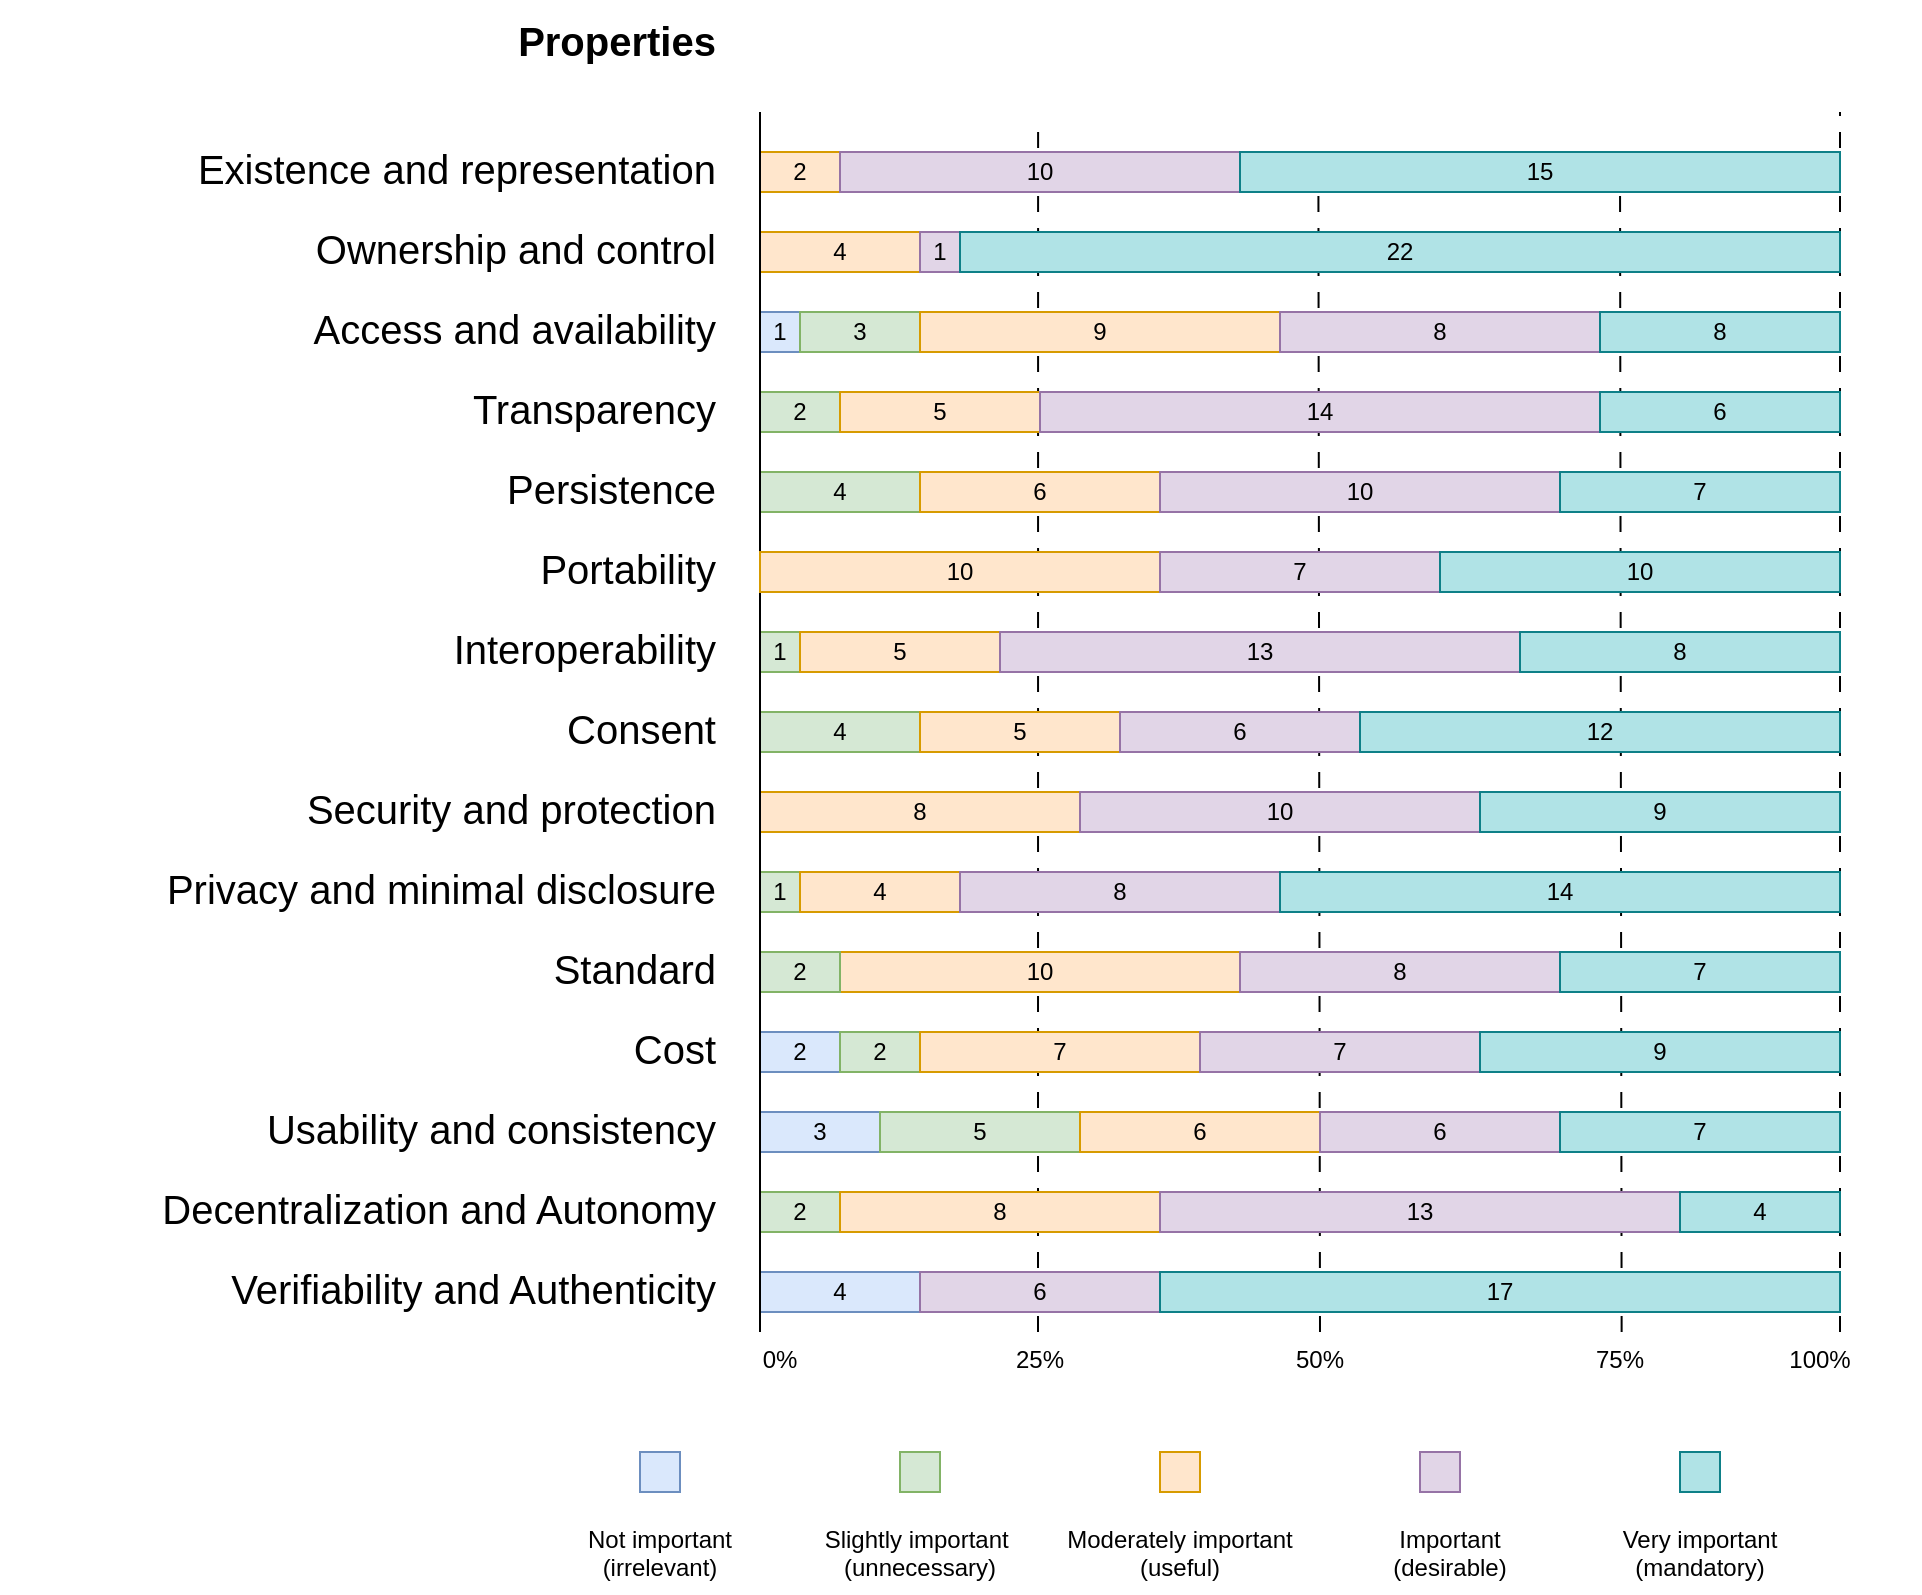 <mxfile version="26.0.4">
  <diagram name="Page-1" id="2iZMz1MSZMlMYcdQClPu">
    <mxGraphModel dx="1588" dy="1966" grid="1" gridSize="10" guides="1" tooltips="1" connect="1" arrows="1" fold="1" page="1" pageScale="1" pageWidth="850" pageHeight="1100" math="0" shadow="0">
      <root>
        <mxCell id="0" />
        <mxCell id="1" parent="0" />
        <mxCell id="THEJkEJSOx_dDSsdTkwO-93" value="" style="endArrow=none;html=1;rounded=0;strokeWidth=1;dashed=1;dashPattern=8 8;" edge="1" parent="1">
          <mxGeometry width="50" height="50" relative="1" as="geometry">
            <mxPoint x="1160" y="600" as="sourcePoint" />
            <mxPoint x="1160" y="-10" as="targetPoint" />
          </mxGeometry>
        </mxCell>
        <mxCell id="THEJkEJSOx_dDSsdTkwO-95" value="" style="endArrow=none;html=1;rounded=0;strokeWidth=1;dashed=1;dashPattern=8 8;" edge="1" parent="1">
          <mxGeometry width="50" height="50" relative="1" as="geometry">
            <mxPoint x="900" y="600" as="sourcePoint" />
            <mxPoint x="899.18" y="10" as="targetPoint" />
          </mxGeometry>
        </mxCell>
        <mxCell id="THEJkEJSOx_dDSsdTkwO-94" value="" style="endArrow=none;html=1;rounded=0;strokeWidth=1;dashed=1;dashPattern=8 8;" edge="1" parent="1">
          <mxGeometry width="50" height="50" relative="1" as="geometry">
            <mxPoint x="759" y="600" as="sourcePoint" />
            <mxPoint x="759.05" y="-5" as="targetPoint" />
          </mxGeometry>
        </mxCell>
        <mxCell id="THEJkEJSOx_dDSsdTkwO-96" value="" style="endArrow=none;html=1;rounded=0;strokeWidth=1;dashed=1;dashPattern=8 8;" edge="1" parent="1">
          <mxGeometry width="50" height="50" relative="1" as="geometry">
            <mxPoint x="1050.82" y="600" as="sourcePoint" />
            <mxPoint x="1050.0" y="10" as="targetPoint" />
          </mxGeometry>
        </mxCell>
        <mxCell id="THEJkEJSOx_dDSsdTkwO-1" value="&lt;div style=&quot;line-height: 200%;&quot; align=&quot;right&quot;&gt;&lt;b&gt;&lt;font style=&quot;font-size: 20px; line-height: 200%;&quot;&gt;Properties&lt;/font&gt;&lt;/b&gt;&lt;/div&gt;&lt;div align=&quot;right&quot;&gt;&lt;font style=&quot;font-size: 20px;&quot;&gt;&lt;br&gt;&lt;/font&gt;&lt;/div&gt;&lt;div style=&quot;line-height: 200%;&quot; align=&quot;right&quot;&gt;&lt;font style=&quot;font-size: 20px; line-height: 200%;&quot;&gt;Existence and representation&lt;/font&gt;&lt;/div&gt;&lt;div style=&quot;line-height: 200%;&quot; align=&quot;right&quot;&gt;&lt;font style=&quot;font-size: 20px; line-height: 200%;&quot;&gt;Ownership and control&lt;/font&gt;&lt;/div&gt;&lt;div style=&quot;line-height: 200%;&quot; align=&quot;right&quot;&gt;&lt;font style=&quot;font-size: 20px; line-height: 200%;&quot;&gt;Access and availability&lt;/font&gt;&lt;/div&gt;&lt;div style=&quot;line-height: 200%;&quot; align=&quot;right&quot;&gt;&lt;font style=&quot;font-size: 20px; line-height: 200%;&quot;&gt;Transparency&lt;/font&gt;&lt;/div&gt;&lt;div style=&quot;line-height: 200%;&quot; align=&quot;right&quot;&gt;&lt;font style=&quot;font-size: 20px; line-height: 200%;&quot;&gt;Persistence&lt;/font&gt;&lt;/div&gt;&lt;div style=&quot;line-height: 200%;&quot; align=&quot;right&quot;&gt;&lt;font style=&quot;font-size: 20px; line-height: 200%;&quot;&gt;Portability&lt;/font&gt;&lt;/div&gt;&lt;div style=&quot;line-height: 200%;&quot; align=&quot;right&quot;&gt;&lt;font style=&quot;font-size: 20px; line-height: 200%;&quot;&gt;Interoperability&lt;/font&gt;&lt;/div&gt;&lt;div style=&quot;line-height: 200%;&quot; align=&quot;right&quot;&gt;&lt;font style=&quot;font-size: 20px; line-height: 200%;&quot;&gt;Consent&lt;/font&gt;&lt;/div&gt;&lt;div style=&quot;line-height: 200%;&quot; align=&quot;right&quot;&gt;&lt;font style=&quot;font-size: 20px; line-height: 200%;&quot;&gt;Security and protection&lt;/font&gt;&lt;/div&gt;&lt;div style=&quot;line-height: 200%;&quot; align=&quot;right&quot;&gt;&lt;font style=&quot;font-size: 20px; line-height: 200%;&quot;&gt;Privacy and minimal disclosure&lt;/font&gt;&lt;/div&gt;&lt;div style=&quot;line-height: 200%;&quot; align=&quot;right&quot;&gt;&lt;font style=&quot;font-size: 20px; line-height: 200%;&quot;&gt;Standard&lt;/font&gt;&lt;/div&gt;&lt;div style=&quot;line-height: 200%;&quot; align=&quot;right&quot;&gt;&lt;font style=&quot;font-size: 20px; line-height: 200%;&quot;&gt;Cost&lt;/font&gt;&lt;/div&gt;&lt;div style=&quot;line-height: 200%;&quot; align=&quot;right&quot;&gt;&lt;font style=&quot;font-size: 20px; line-height: 200%;&quot;&gt;Usability and consistency&lt;/font&gt;&lt;/div&gt;&lt;div style=&quot;line-height: 200%;&quot; align=&quot;right&quot;&gt;&lt;font style=&quot;font-size: 20px; line-height: 200%;&quot;&gt;Decentralization and Autonomy&lt;/font&gt;&lt;/div&gt;&lt;div style=&quot;line-height: 200%;&quot; align=&quot;right&quot;&gt;&lt;font style=&quot;font-size: 20px; line-height: 200%;&quot;&gt;Verifiability and Authenticity&lt;/font&gt;&lt;/div&gt;" style="rounded=1;whiteSpace=wrap;html=1;align=right;fillColor=none;strokeColor=none;strokeWidth=2;" vertex="1" parent="1">
          <mxGeometry x="240" y="60" width="360" height="412.5" as="geometry" />
        </mxCell>
        <mxCell id="THEJkEJSOx_dDSsdTkwO-3" value="2" style="rounded=0;whiteSpace=wrap;html=1;fillColor=#ffe6cc;strokeColor=#d79b00;" vertex="1" parent="1">
          <mxGeometry x="620" y="10" width="40" height="20" as="geometry" />
        </mxCell>
        <mxCell id="THEJkEJSOx_dDSsdTkwO-4" value="4" style="rounded=0;whiteSpace=wrap;html=1;fillColor=#ffe6cc;strokeColor=#d79b00;" vertex="1" parent="1">
          <mxGeometry x="620" y="50" width="80" height="20" as="geometry" />
        </mxCell>
        <mxCell id="THEJkEJSOx_dDSsdTkwO-5" value="1" style="rounded=0;whiteSpace=wrap;html=1;fillColor=#dae8fc;strokeColor=#6c8ebf;" vertex="1" parent="1">
          <mxGeometry x="620" y="90" width="20" height="20" as="geometry" />
        </mxCell>
        <mxCell id="THEJkEJSOx_dDSsdTkwO-7" value="2" style="rounded=0;whiteSpace=wrap;html=1;fillColor=#d5e8d4;strokeColor=#82b366;" vertex="1" parent="1">
          <mxGeometry x="620" y="130" width="40" height="20" as="geometry" />
        </mxCell>
        <mxCell id="THEJkEJSOx_dDSsdTkwO-8" value="4" style="rounded=0;whiteSpace=wrap;html=1;fillColor=#d5e8d4;strokeColor=#82b366;" vertex="1" parent="1">
          <mxGeometry x="620" y="170" width="80" height="20" as="geometry" />
        </mxCell>
        <mxCell id="THEJkEJSOx_dDSsdTkwO-9" value="10" style="rounded=0;whiteSpace=wrap;html=1;fillColor=#ffe6cc;strokeColor=#d79b00;" vertex="1" parent="1">
          <mxGeometry x="660" y="410" width="200" height="20" as="geometry" />
        </mxCell>
        <mxCell id="THEJkEJSOx_dDSsdTkwO-10" value="1" style="rounded=0;whiteSpace=wrap;html=1;fillColor=#d5e8d4;strokeColor=#82b366;" vertex="1" parent="1">
          <mxGeometry x="620" y="250" width="20" height="20" as="geometry" />
        </mxCell>
        <mxCell id="THEJkEJSOx_dDSsdTkwO-11" value="4" style="rounded=0;whiteSpace=wrap;html=1;fillColor=#d5e8d4;strokeColor=#82b366;" vertex="1" parent="1">
          <mxGeometry x="620" y="290" width="80" height="20" as="geometry" />
        </mxCell>
        <mxCell id="THEJkEJSOx_dDSsdTkwO-12" value="8" style="rounded=0;whiteSpace=wrap;html=1;fillColor=#ffe6cc;strokeColor=#d79b00;" vertex="1" parent="1">
          <mxGeometry x="620" y="330" width="160" height="20" as="geometry" />
        </mxCell>
        <mxCell id="THEJkEJSOx_dDSsdTkwO-13" value="1" style="rounded=0;whiteSpace=wrap;html=1;fillColor=#d5e8d4;strokeColor=#82b366;" vertex="1" parent="1">
          <mxGeometry x="620" y="370" width="20" height="20" as="geometry" />
        </mxCell>
        <mxCell id="THEJkEJSOx_dDSsdTkwO-14" value="2" style="rounded=0;whiteSpace=wrap;html=1;fillColor=#d5e8d4;strokeColor=#82b366;" vertex="1" parent="1">
          <mxGeometry x="620" y="410" width="40" height="20" as="geometry" />
        </mxCell>
        <mxCell id="THEJkEJSOx_dDSsdTkwO-15" value="2" style="rounded=0;whiteSpace=wrap;html=1;fillColor=#dae8fc;strokeColor=#6c8ebf;" vertex="1" parent="1">
          <mxGeometry x="620" y="450" width="40" height="20" as="geometry" />
        </mxCell>
        <mxCell id="THEJkEJSOx_dDSsdTkwO-16" value="3" style="rounded=0;whiteSpace=wrap;html=1;fillColor=#dae8fc;strokeColor=#6c8ebf;" vertex="1" parent="1">
          <mxGeometry x="620" y="490" width="60" height="20" as="geometry" />
        </mxCell>
        <mxCell id="THEJkEJSOx_dDSsdTkwO-17" value="2" style="rounded=0;whiteSpace=wrap;html=1;fillColor=#d5e8d4;strokeColor=#82b366;" vertex="1" parent="1">
          <mxGeometry x="620" y="530" width="40" height="20" as="geometry" />
        </mxCell>
        <mxCell id="THEJkEJSOx_dDSsdTkwO-18" value="4" style="rounded=0;whiteSpace=wrap;html=1;fillColor=#dae8fc;strokeColor=#6c8ebf;" vertex="1" parent="1">
          <mxGeometry x="620" y="570" width="80" height="20" as="geometry" />
        </mxCell>
        <mxCell id="THEJkEJSOx_dDSsdTkwO-19" value="2" style="rounded=0;whiteSpace=wrap;html=1;fillColor=#d5e8d4;strokeColor=#82b366;" vertex="1" parent="1">
          <mxGeometry x="660" y="450" width="40" height="20" as="geometry" />
        </mxCell>
        <mxCell id="THEJkEJSOx_dDSsdTkwO-20" value="3" style="rounded=0;whiteSpace=wrap;html=1;fillColor=#d5e8d4;strokeColor=#82b366;" vertex="1" parent="1">
          <mxGeometry x="640" y="90" width="60" height="20" as="geometry" />
        </mxCell>
        <mxCell id="THEJkEJSOx_dDSsdTkwO-21" value="5" style="rounded=0;whiteSpace=wrap;html=1;fillColor=#d5e8d4;strokeColor=#82b366;" vertex="1" parent="1">
          <mxGeometry x="680" y="490" width="100" height="20" as="geometry" />
        </mxCell>
        <mxCell id="THEJkEJSOx_dDSsdTkwO-23" value="4" style="rounded=0;whiteSpace=wrap;html=1;fillColor=#ffe6cc;strokeColor=#d79b00;" vertex="1" parent="1">
          <mxGeometry x="640" y="370" width="80" height="20" as="geometry" />
        </mxCell>
        <mxCell id="THEJkEJSOx_dDSsdTkwO-2" value="" style="endArrow=none;html=1;rounded=0;strokeWidth=1;" edge="1" parent="1">
          <mxGeometry width="50" height="50" relative="1" as="geometry">
            <mxPoint x="620" y="600" as="sourcePoint" />
            <mxPoint x="620" y="-10" as="targetPoint" />
          </mxGeometry>
        </mxCell>
        <mxCell id="THEJkEJSOx_dDSsdTkwO-24" value="&lt;div&gt;5&lt;/div&gt;" style="rounded=0;whiteSpace=wrap;html=1;fillColor=#ffe6cc;strokeColor=#d79b00;" vertex="1" parent="1">
          <mxGeometry x="640" y="250" width="100" height="20" as="geometry" />
        </mxCell>
        <mxCell id="THEJkEJSOx_dDSsdTkwO-26" value="&lt;div&gt;5&lt;/div&gt;" style="rounded=0;whiteSpace=wrap;html=1;fillColor=#ffe6cc;strokeColor=#d79b00;" vertex="1" parent="1">
          <mxGeometry x="700" y="290" width="100" height="20" as="geometry" />
        </mxCell>
        <mxCell id="THEJkEJSOx_dDSsdTkwO-28" value="5" style="rounded=0;whiteSpace=wrap;html=1;fillColor=#ffe6cc;strokeColor=#d79b00;" vertex="1" parent="1">
          <mxGeometry x="660" y="130" width="100" height="20" as="geometry" />
        </mxCell>
        <mxCell id="THEJkEJSOx_dDSsdTkwO-30" value="6" style="rounded=0;whiteSpace=wrap;html=1;fillColor=#ffe6cc;strokeColor=#d79b00;" vertex="1" parent="1">
          <mxGeometry x="700" y="170" width="120" height="20" as="geometry" />
        </mxCell>
        <mxCell id="THEJkEJSOx_dDSsdTkwO-31" value="10" style="rounded=0;whiteSpace=wrap;html=1;fillColor=#ffe6cc;strokeColor=#d79b00;" vertex="1" parent="1">
          <mxGeometry x="620" y="210" width="200" height="20" as="geometry" />
        </mxCell>
        <mxCell id="THEJkEJSOx_dDSsdTkwO-32" value="7" style="rounded=0;whiteSpace=wrap;html=1;fillColor=#ffe6cc;strokeColor=#d79b00;" vertex="1" parent="1">
          <mxGeometry x="700" y="450" width="140" height="20" as="geometry" />
        </mxCell>
        <mxCell id="THEJkEJSOx_dDSsdTkwO-33" value="8" style="rounded=0;whiteSpace=wrap;html=1;fillColor=#ffe6cc;strokeColor=#d79b00;" vertex="1" parent="1">
          <mxGeometry x="660" y="530" width="160" height="20" as="geometry" />
        </mxCell>
        <mxCell id="THEJkEJSOx_dDSsdTkwO-34" value="6" style="rounded=0;whiteSpace=wrap;html=1;fillColor=#ffe6cc;strokeColor=#d79b00;" vertex="1" parent="1">
          <mxGeometry x="780" y="490" width="120" height="20" as="geometry" />
        </mxCell>
        <mxCell id="THEJkEJSOx_dDSsdTkwO-35" value="9" style="rounded=0;whiteSpace=wrap;html=1;fillColor=#ffe6cc;strokeColor=#d79b00;" vertex="1" parent="1">
          <mxGeometry x="700" y="90" width="180" height="20" as="geometry" />
        </mxCell>
        <mxCell id="THEJkEJSOx_dDSsdTkwO-36" value="1" style="rounded=0;whiteSpace=wrap;html=1;fillColor=#e1d5e7;strokeColor=#9673a6;" vertex="1" parent="1">
          <mxGeometry x="700" y="50" width="20" height="20" as="geometry" />
        </mxCell>
        <mxCell id="THEJkEJSOx_dDSsdTkwO-37" value="10" style="rounded=0;whiteSpace=wrap;html=1;fillColor=#e1d5e7;strokeColor=#9673a6;" vertex="1" parent="1">
          <mxGeometry x="660" y="10" width="200" height="20" as="geometry" />
        </mxCell>
        <mxCell id="THEJkEJSOx_dDSsdTkwO-38" value="10" style="rounded=0;whiteSpace=wrap;html=1;fillColor=#e1d5e7;strokeColor=#9673a6;" vertex="1" parent="1">
          <mxGeometry x="780" y="330" width="200" height="20" as="geometry" />
        </mxCell>
        <mxCell id="THEJkEJSOx_dDSsdTkwO-39" value="13" style="rounded=0;whiteSpace=wrap;html=1;fillColor=#e1d5e7;strokeColor=#9673a6;" vertex="1" parent="1">
          <mxGeometry x="820" y="530" width="260" height="20" as="geometry" />
        </mxCell>
        <mxCell id="THEJkEJSOx_dDSsdTkwO-40" value="8" style="rounded=0;whiteSpace=wrap;html=1;fillColor=#e1d5e7;strokeColor=#9673a6;" vertex="1" parent="1">
          <mxGeometry x="720" y="370" width="160" height="20" as="geometry" />
        </mxCell>
        <mxCell id="THEJkEJSOx_dDSsdTkwO-41" value="7" style="rounded=0;whiteSpace=wrap;html=1;fillColor=#e1d5e7;strokeColor=#9673a6;" vertex="1" parent="1">
          <mxGeometry x="820" y="210" width="140" height="20" as="geometry" />
        </mxCell>
        <mxCell id="THEJkEJSOx_dDSsdTkwO-42" value="6" style="rounded=0;whiteSpace=wrap;html=1;fillColor=#e1d5e7;strokeColor=#9673a6;" vertex="1" parent="1">
          <mxGeometry x="800" y="290" width="120" height="20" as="geometry" />
        </mxCell>
        <mxCell id="THEJkEJSOx_dDSsdTkwO-43" value="14" style="rounded=0;whiteSpace=wrap;html=1;fillColor=#e1d5e7;strokeColor=#9673a6;" vertex="1" parent="1">
          <mxGeometry x="760" y="130" width="280" height="20" as="geometry" />
        </mxCell>
        <mxCell id="THEJkEJSOx_dDSsdTkwO-44" value="10" style="rounded=0;whiteSpace=wrap;html=1;fillColor=#e1d5e7;strokeColor=#9673a6;" vertex="1" parent="1">
          <mxGeometry x="820" y="170" width="200" height="20" as="geometry" />
        </mxCell>
        <mxCell id="THEJkEJSOx_dDSsdTkwO-45" value="8" style="rounded=0;whiteSpace=wrap;html=1;fillColor=#e1d5e7;strokeColor=#9673a6;" vertex="1" parent="1">
          <mxGeometry x="860" y="410" width="160" height="20" as="geometry" />
        </mxCell>
        <mxCell id="THEJkEJSOx_dDSsdTkwO-46" value="7" style="rounded=0;whiteSpace=wrap;html=1;fillColor=#e1d5e7;strokeColor=#9673a6;" vertex="1" parent="1">
          <mxGeometry x="840" y="450" width="140" height="20" as="geometry" />
        </mxCell>
        <mxCell id="THEJkEJSOx_dDSsdTkwO-48" value="13" style="rounded=0;whiteSpace=wrap;html=1;fillColor=#e1d5e7;strokeColor=#9673a6;" vertex="1" parent="1">
          <mxGeometry x="740" y="250" width="260" height="20" as="geometry" />
        </mxCell>
        <mxCell id="THEJkEJSOx_dDSsdTkwO-49" value="8" style="rounded=0;whiteSpace=wrap;html=1;fillColor=#e1d5e7;strokeColor=#9673a6;" vertex="1" parent="1">
          <mxGeometry x="880" y="90" width="160" height="20" as="geometry" />
        </mxCell>
        <mxCell id="THEJkEJSOx_dDSsdTkwO-50" value="6" style="rounded=0;whiteSpace=wrap;html=1;fillColor=#e1d5e7;strokeColor=#9673a6;" vertex="1" parent="1">
          <mxGeometry x="700" y="570" width="120" height="20" as="geometry" />
        </mxCell>
        <mxCell id="THEJkEJSOx_dDSsdTkwO-51" value="22" style="rounded=0;whiteSpace=wrap;html=1;fillColor=#b0e3e6;strokeColor=#0e8088;" vertex="1" parent="1">
          <mxGeometry x="720" y="50" width="440" height="20" as="geometry" />
        </mxCell>
        <mxCell id="THEJkEJSOx_dDSsdTkwO-53" value="15" style="rounded=0;whiteSpace=wrap;html=1;fillColor=#b0e3e6;strokeColor=#0e8088;" vertex="1" parent="1">
          <mxGeometry x="860" y="10" width="300" height="20" as="geometry" />
        </mxCell>
        <mxCell id="THEJkEJSOx_dDSsdTkwO-54" value="14" style="rounded=0;whiteSpace=wrap;html=1;fillColor=#b0e3e6;strokeColor=#0e8088;" vertex="1" parent="1">
          <mxGeometry x="880" y="370" width="280" height="20" as="geometry" />
        </mxCell>
        <mxCell id="THEJkEJSOx_dDSsdTkwO-55" value="8" style="rounded=0;whiteSpace=wrap;html=1;fillColor=#b0e3e6;strokeColor=#0e8088;" vertex="1" parent="1">
          <mxGeometry x="1000" y="250" width="160" height="20" as="geometry" />
        </mxCell>
        <mxCell id="THEJkEJSOx_dDSsdTkwO-56" value="9" style="rounded=0;whiteSpace=wrap;html=1;fillColor=#b0e3e6;strokeColor=#0e8088;" vertex="1" parent="1">
          <mxGeometry x="980" y="330" width="180" height="20" as="geometry" />
        </mxCell>
        <mxCell id="THEJkEJSOx_dDSsdTkwO-57" value="10" style="rounded=0;whiteSpace=wrap;html=1;fillColor=#b0e3e6;strokeColor=#0e8088;" vertex="1" parent="1">
          <mxGeometry x="960" y="210" width="200" height="20" as="geometry" />
        </mxCell>
        <mxCell id="THEJkEJSOx_dDSsdTkwO-58" value="12" style="rounded=0;whiteSpace=wrap;html=1;fillColor=#b0e3e6;strokeColor=#0e8088;" vertex="1" parent="1">
          <mxGeometry x="920" y="290" width="240" height="20" as="geometry" />
        </mxCell>
        <mxCell id="THEJkEJSOx_dDSsdTkwO-59" value="17" style="rounded=0;whiteSpace=wrap;html=1;fillColor=#b0e3e6;strokeColor=#0e8088;" vertex="1" parent="1">
          <mxGeometry x="820" y="570" width="340" height="20" as="geometry" />
        </mxCell>
        <mxCell id="THEJkEJSOx_dDSsdTkwO-60" value="7" style="rounded=0;whiteSpace=wrap;html=1;fillColor=#b0e3e6;strokeColor=#0e8088;" vertex="1" parent="1">
          <mxGeometry x="1020" y="170" width="140" height="20" as="geometry" />
        </mxCell>
        <mxCell id="THEJkEJSOx_dDSsdTkwO-61" value="6" style="rounded=0;whiteSpace=wrap;html=1;fillColor=#b0e3e6;strokeColor=#0e8088;" vertex="1" parent="1">
          <mxGeometry x="1040" y="130" width="120" height="20" as="geometry" />
        </mxCell>
        <mxCell id="THEJkEJSOx_dDSsdTkwO-62" value="7" style="rounded=0;whiteSpace=wrap;html=1;fillColor=#b0e3e6;strokeColor=#0e8088;" vertex="1" parent="1">
          <mxGeometry x="1020" y="410" width="140" height="20" as="geometry" />
        </mxCell>
        <mxCell id="THEJkEJSOx_dDSsdTkwO-63" value="9" style="rounded=0;whiteSpace=wrap;html=1;fillColor=#b0e3e6;strokeColor=#0e8088;" vertex="1" parent="1">
          <mxGeometry x="980" y="450" width="180" height="20" as="geometry" />
        </mxCell>
        <mxCell id="THEJkEJSOx_dDSsdTkwO-64" value="8" style="rounded=0;whiteSpace=wrap;html=1;fillColor=#b0e3e6;strokeColor=#0e8088;" vertex="1" parent="1">
          <mxGeometry x="1040" y="90" width="120" height="20" as="geometry" />
        </mxCell>
        <mxCell id="THEJkEJSOx_dDSsdTkwO-66" value="4" style="rounded=0;whiteSpace=wrap;html=1;fillColor=#b0e3e6;strokeColor=#0e8088;" vertex="1" parent="1">
          <mxGeometry x="1080" y="530" width="80" height="20" as="geometry" />
        </mxCell>
        <mxCell id="THEJkEJSOx_dDSsdTkwO-67" value="6" style="rounded=0;whiteSpace=wrap;html=1;fillColor=#e1d5e7;strokeColor=#9673a6;" vertex="1" parent="1">
          <mxGeometry x="900" y="490" width="120" height="20" as="geometry" />
        </mxCell>
        <mxCell id="THEJkEJSOx_dDSsdTkwO-68" value="7" style="rounded=0;whiteSpace=wrap;html=1;fillColor=#b0e3e6;strokeColor=#0e8088;" vertex="1" parent="1">
          <mxGeometry x="1020" y="490" width="140" height="20" as="geometry" />
        </mxCell>
        <mxCell id="THEJkEJSOx_dDSsdTkwO-85" value="" style="rounded=0;whiteSpace=wrap;html=1;fillColor=#dae8fc;strokeColor=#6c8ebf;" vertex="1" parent="1">
          <mxGeometry x="560" y="660" width="20" height="20" as="geometry" />
        </mxCell>
        <mxCell id="THEJkEJSOx_dDSsdTkwO-86" value="" style="rounded=0;whiteSpace=wrap;html=1;fillColor=#d5e8d4;strokeColor=#82b366;" vertex="1" parent="1">
          <mxGeometry x="690" y="660" width="20" height="20" as="geometry" />
        </mxCell>
        <mxCell id="THEJkEJSOx_dDSsdTkwO-87" value="" style="rounded=0;whiteSpace=wrap;html=1;fillColor=#e1d5e7;strokeColor=#9673a6;" vertex="1" parent="1">
          <mxGeometry x="950" y="660" width="20" height="20" as="geometry" />
        </mxCell>
        <mxCell id="THEJkEJSOx_dDSsdTkwO-88" value="" style="rounded=0;whiteSpace=wrap;html=1;fillColor=#ffe6cc;strokeColor=#d79b00;" vertex="1" parent="1">
          <mxGeometry x="820" y="660" width="20" height="20" as="geometry" />
        </mxCell>
        <mxCell id="THEJkEJSOx_dDSsdTkwO-89" value="" style="rounded=0;whiteSpace=wrap;html=1;fillColor=#b0e3e6;strokeColor=#0e8088;" vertex="1" parent="1">
          <mxGeometry x="1080" y="660" width="20" height="20" as="geometry" />
        </mxCell>
        <mxCell id="THEJkEJSOx_dDSsdTkwO-90" value="Not important&#xa;(irrelevant)" style="text;whiteSpace=wrap;align=center;" vertex="1" parent="1">
          <mxGeometry x="520" y="690" width="100" height="40" as="geometry" />
        </mxCell>
        <mxCell id="THEJkEJSOx_dDSsdTkwO-91" value="Slightly important &#xa;(unnecessary)" style="text;whiteSpace=wrap;align=center;" vertex="1" parent="1">
          <mxGeometry x="650" y="690" width="100" height="40" as="geometry" />
        </mxCell>
        <mxCell id="THEJkEJSOx_dDSsdTkwO-97" value="25%" style="text;whiteSpace=wrap;align=center;" vertex="1" parent="1">
          <mxGeometry x="710" y="600" width="100" height="40" as="geometry" />
        </mxCell>
        <mxCell id="THEJkEJSOx_dDSsdTkwO-98" value="50%" style="text;whiteSpace=wrap;align=center;" vertex="1" parent="1">
          <mxGeometry x="850" y="600" width="100" height="40" as="geometry" />
        </mxCell>
        <mxCell id="THEJkEJSOx_dDSsdTkwO-99" value="75%" style="text;whiteSpace=wrap;align=center;" vertex="1" parent="1">
          <mxGeometry x="1000" y="600" width="100" height="40" as="geometry" />
        </mxCell>
        <mxCell id="THEJkEJSOx_dDSsdTkwO-100" value="100%" style="text;whiteSpace=wrap;align=center;" vertex="1" parent="1">
          <mxGeometry x="1100" y="600" width="100" height="40" as="geometry" />
        </mxCell>
        <mxCell id="THEJkEJSOx_dDSsdTkwO-101" value="0%" style="text;whiteSpace=wrap;align=center;" vertex="1" parent="1">
          <mxGeometry x="580" y="600" width="100" height="40" as="geometry" />
        </mxCell>
        <mxCell id="THEJkEJSOx_dDSsdTkwO-103" value="Moderately important&#xa;(useful)" style="text;whiteSpace=wrap;align=center;" vertex="1" parent="1">
          <mxGeometry x="765" y="690" width="130" height="40" as="geometry" />
        </mxCell>
        <mxCell id="THEJkEJSOx_dDSsdTkwO-104" value="Important&#xa;(desirable)" style="text;whiteSpace=wrap;align=center;" vertex="1" parent="1">
          <mxGeometry x="900" y="690" width="130" height="40" as="geometry" />
        </mxCell>
        <mxCell id="THEJkEJSOx_dDSsdTkwO-105" value="Very important&#xa;(mandatory)" style="text;whiteSpace=wrap;align=center;" vertex="1" parent="1">
          <mxGeometry x="1040" y="690" width="100" height="40" as="geometry" />
        </mxCell>
      </root>
    </mxGraphModel>
  </diagram>
</mxfile>
